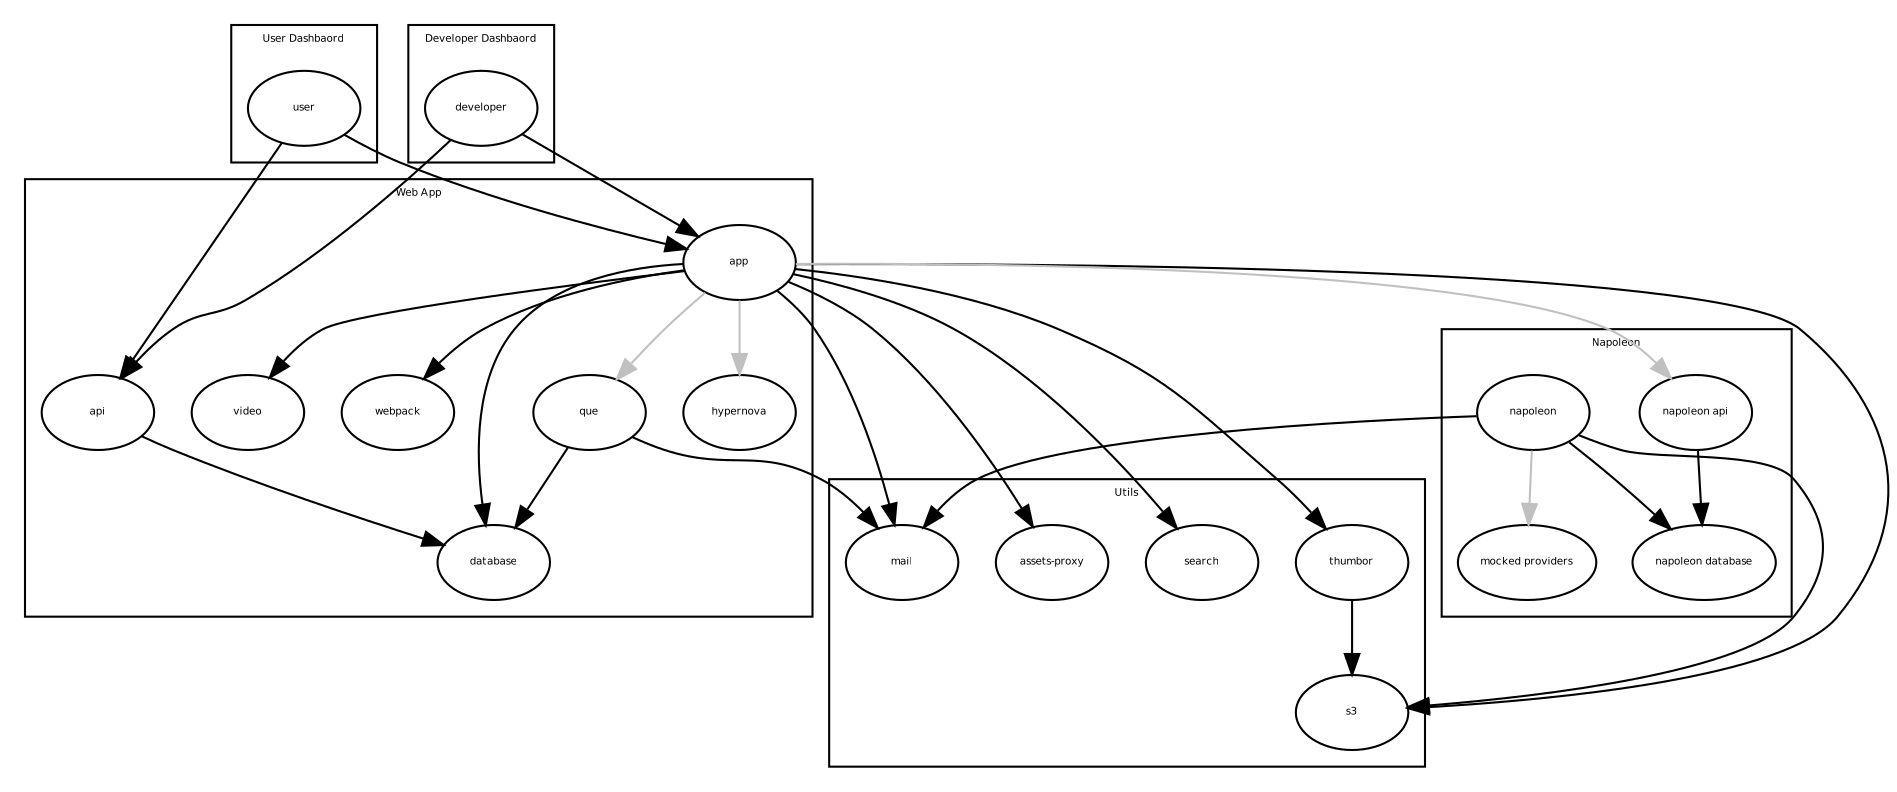 digraph G {
  graph [ fontname=Helvetica, fontcolor=black, fontsize=5 ];
  node  [ fontname=Helvetica, fontcolor=black, fontsize=5 ];
  edge  [ fontname=Helvetica, fontcolor=black, fontsize=5 ];

  compound=true

  subgraph cluster_0 {
    label = "Utils";

    search       [ label="search"       ];
    s3           [ label="s3"           ];
    thumbor      [ label="thumbor",     ];
    mail         [ label="mail",        ];
    assets_proxy [ label="assets-proxy" ];
/*    proxy        [ label="proxy",       ];*/

    thumbor -> s3;

    /*
    mail         -> proxy [ color="gray" ];
    thumbor      -> proxy [ color="gray" ];
    s3           -> proxy [ color="gray" ];
    assets_proxy -> proxy [ color="gray" ];
    */
  }

  subgraph cluster_1 {
    label = "Web App";

    app       [ label="app"       ];
    webpack   [ label="webpack" ];
    que       [ label="que"       ];
    database  [ label="database"  ];
    hypernova [ label="hypernova" ];
    video     [ label="video"     ];

    app -> webpack;
    app -> que       [ color="gray" ];
    app -> hypernova [ color="gray" ];

    app -> database;
    que -> database;
    api -> database;

    app -> s3;
    app -> thumbor;
    app -> search;
    app -> assets_proxy;
    app -> video;
    app -> mail;
    que -> mail;

    /*
    app       -> proxy [ color="gray" ];
    webpack   -> proxy [ color="gray" ];
    hypernova -> proxy [ color="gray" ];
    */
  }

  subgraph cluster_2 {
    label = "Napoleon";

    database_napoleon [ label="napoleon database" ];
    api_napoleon      [ label="napoleon api"      ];
    napoleon          [ label="napoleon"          ];
    provider          [ label="mocked providers"  ];

    api_napoleon -> database_napoleon;

    napoleon -> database_napoleon;
    napoleon -> s3;
    napoleon -> mail;
    napoleon -> provider [ color="gray" ];

    app -> api_napoleon [ color="gray" ];

    /*
    api_napoleon -> proxy [ color="gray" ];
    provider     -> proxy [ color="gray" ];
    */
  }

  subgraph cluster_3 {
    label = "User Dashbaord";

    user [ label="user" ];
    user -> app;
    user -> api;

    /*
    user -> proxy [ color="gray" ];
    */
  }

  subgraph cluster_4 {
    label = "Developer Dashbaord";

    developer [ label="developer" ];
    developer -> app;
    developer -> api;

    /*
    developer -> proxy [ color="gray" ];
    */
  }
}

